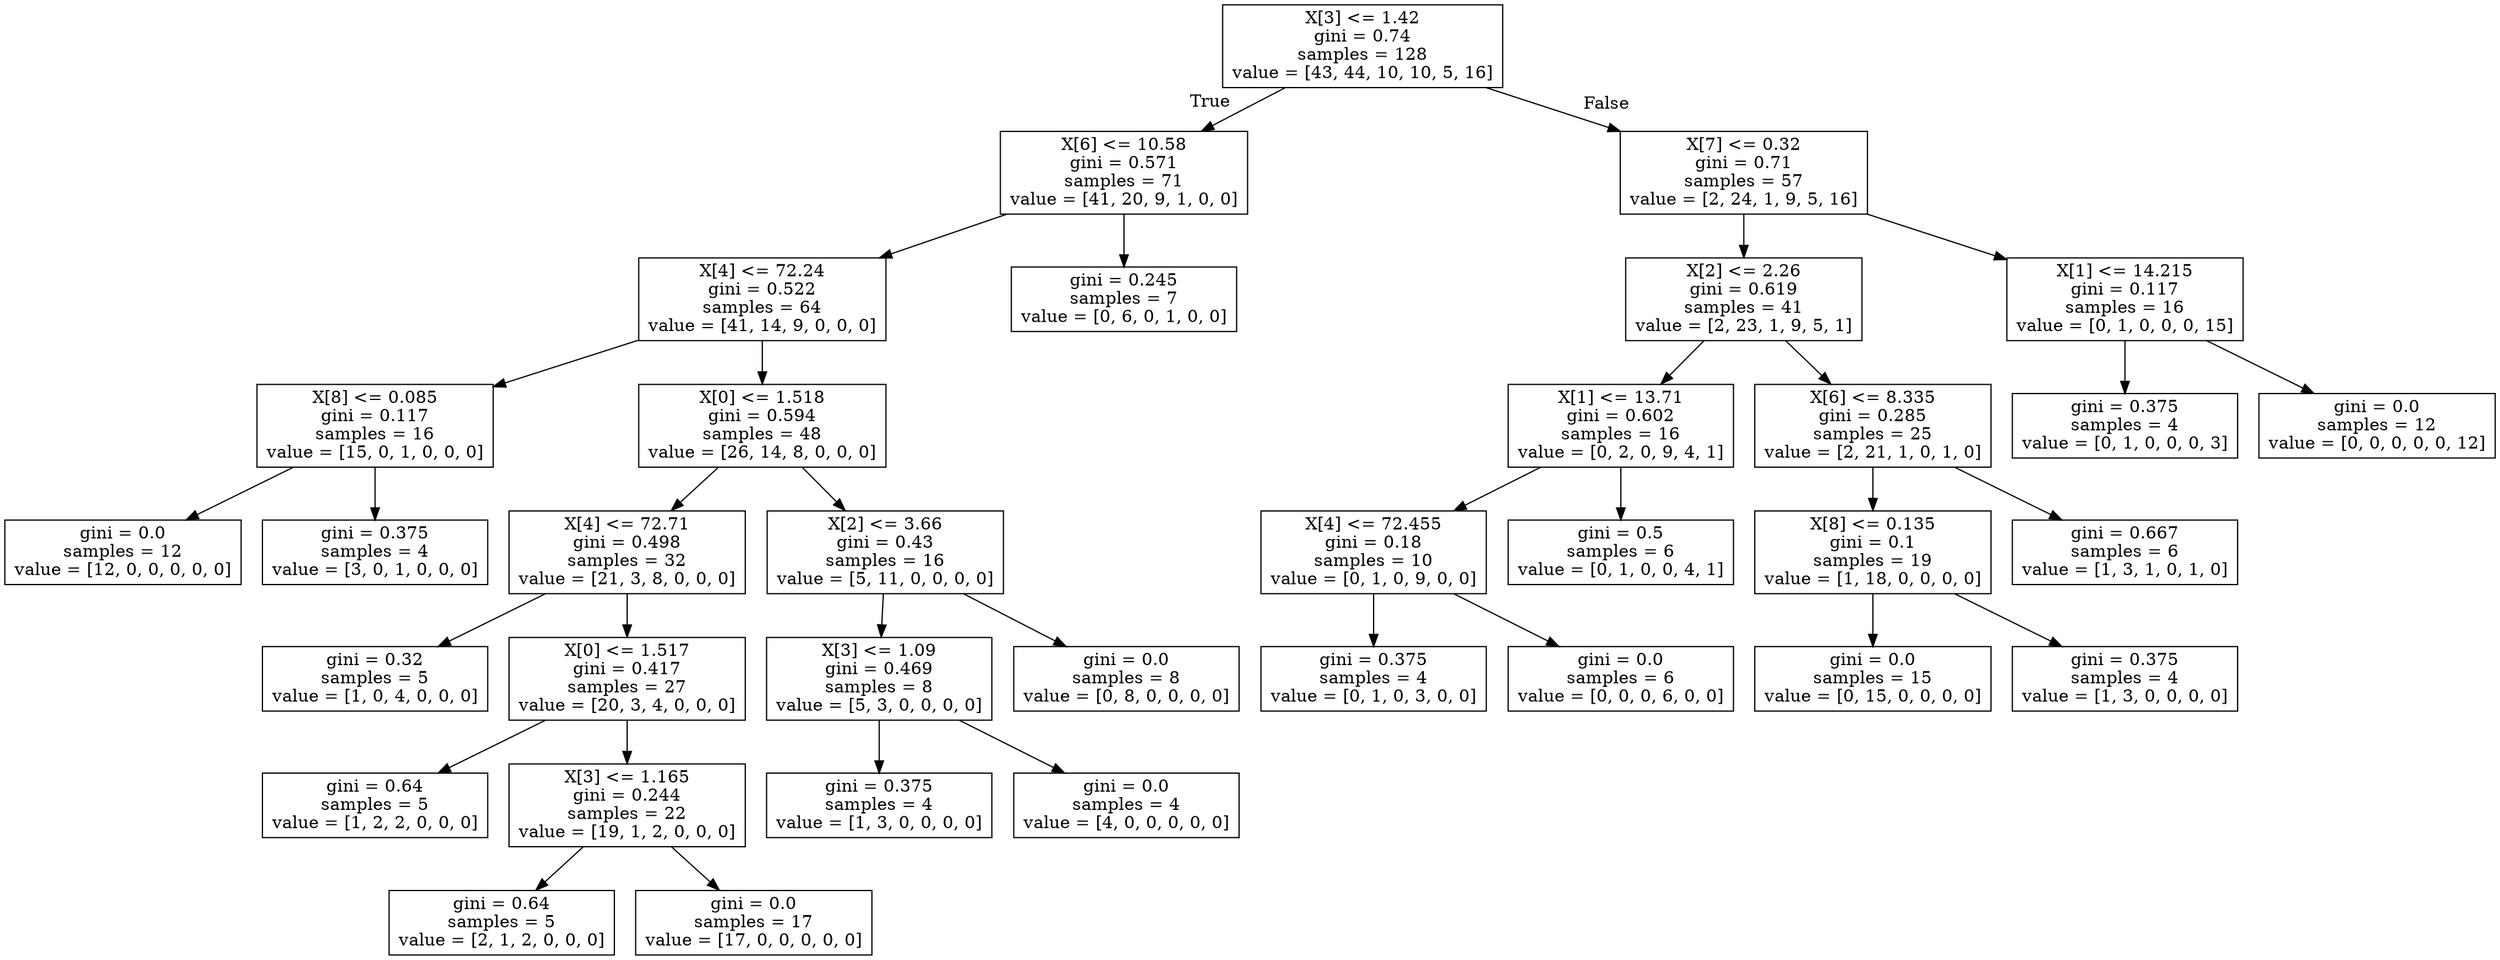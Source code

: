 digraph Tree {
node [shape=box] ;
0 [label="X[3] <= 1.42\ngini = 0.74\nsamples = 128\nvalue = [43, 44, 10, 10, 5, 16]"] ;
1 [label="X[6] <= 10.58\ngini = 0.571\nsamples = 71\nvalue = [41, 20, 9, 1, 0, 0]"] ;
0 -> 1 [labeldistance=2.5, labelangle=45, headlabel="True"] ;
2 [label="X[4] <= 72.24\ngini = 0.522\nsamples = 64\nvalue = [41, 14, 9, 0, 0, 0]"] ;
1 -> 2 ;
3 [label="X[8] <= 0.085\ngini = 0.117\nsamples = 16\nvalue = [15, 0, 1, 0, 0, 0]"] ;
2 -> 3 ;
4 [label="gini = 0.0\nsamples = 12\nvalue = [12, 0, 0, 0, 0, 0]"] ;
3 -> 4 ;
5 [label="gini = 0.375\nsamples = 4\nvalue = [3, 0, 1, 0, 0, 0]"] ;
3 -> 5 ;
6 [label="X[0] <= 1.518\ngini = 0.594\nsamples = 48\nvalue = [26, 14, 8, 0, 0, 0]"] ;
2 -> 6 ;
7 [label="X[4] <= 72.71\ngini = 0.498\nsamples = 32\nvalue = [21, 3, 8, 0, 0, 0]"] ;
6 -> 7 ;
8 [label="gini = 0.32\nsamples = 5\nvalue = [1, 0, 4, 0, 0, 0]"] ;
7 -> 8 ;
9 [label="X[0] <= 1.517\ngini = 0.417\nsamples = 27\nvalue = [20, 3, 4, 0, 0, 0]"] ;
7 -> 9 ;
10 [label="gini = 0.64\nsamples = 5\nvalue = [1, 2, 2, 0, 0, 0]"] ;
9 -> 10 ;
11 [label="X[3] <= 1.165\ngini = 0.244\nsamples = 22\nvalue = [19, 1, 2, 0, 0, 0]"] ;
9 -> 11 ;
12 [label="gini = 0.64\nsamples = 5\nvalue = [2, 1, 2, 0, 0, 0]"] ;
11 -> 12 ;
13 [label="gini = 0.0\nsamples = 17\nvalue = [17, 0, 0, 0, 0, 0]"] ;
11 -> 13 ;
14 [label="X[2] <= 3.66\ngini = 0.43\nsamples = 16\nvalue = [5, 11, 0, 0, 0, 0]"] ;
6 -> 14 ;
15 [label="X[3] <= 1.09\ngini = 0.469\nsamples = 8\nvalue = [5, 3, 0, 0, 0, 0]"] ;
14 -> 15 ;
16 [label="gini = 0.375\nsamples = 4\nvalue = [1, 3, 0, 0, 0, 0]"] ;
15 -> 16 ;
17 [label="gini = 0.0\nsamples = 4\nvalue = [4, 0, 0, 0, 0, 0]"] ;
15 -> 17 ;
18 [label="gini = 0.0\nsamples = 8\nvalue = [0, 8, 0, 0, 0, 0]"] ;
14 -> 18 ;
19 [label="gini = 0.245\nsamples = 7\nvalue = [0, 6, 0, 1, 0, 0]"] ;
1 -> 19 ;
20 [label="X[7] <= 0.32\ngini = 0.71\nsamples = 57\nvalue = [2, 24, 1, 9, 5, 16]"] ;
0 -> 20 [labeldistance=2.5, labelangle=-45, headlabel="False"] ;
21 [label="X[2] <= 2.26\ngini = 0.619\nsamples = 41\nvalue = [2, 23, 1, 9, 5, 1]"] ;
20 -> 21 ;
22 [label="X[1] <= 13.71\ngini = 0.602\nsamples = 16\nvalue = [0, 2, 0, 9, 4, 1]"] ;
21 -> 22 ;
23 [label="X[4] <= 72.455\ngini = 0.18\nsamples = 10\nvalue = [0, 1, 0, 9, 0, 0]"] ;
22 -> 23 ;
24 [label="gini = 0.375\nsamples = 4\nvalue = [0, 1, 0, 3, 0, 0]"] ;
23 -> 24 ;
25 [label="gini = 0.0\nsamples = 6\nvalue = [0, 0, 0, 6, 0, 0]"] ;
23 -> 25 ;
26 [label="gini = 0.5\nsamples = 6\nvalue = [0, 1, 0, 0, 4, 1]"] ;
22 -> 26 ;
27 [label="X[6] <= 8.335\ngini = 0.285\nsamples = 25\nvalue = [2, 21, 1, 0, 1, 0]"] ;
21 -> 27 ;
28 [label="X[8] <= 0.135\ngini = 0.1\nsamples = 19\nvalue = [1, 18, 0, 0, 0, 0]"] ;
27 -> 28 ;
29 [label="gini = 0.0\nsamples = 15\nvalue = [0, 15, 0, 0, 0, 0]"] ;
28 -> 29 ;
30 [label="gini = 0.375\nsamples = 4\nvalue = [1, 3, 0, 0, 0, 0]"] ;
28 -> 30 ;
31 [label="gini = 0.667\nsamples = 6\nvalue = [1, 3, 1, 0, 1, 0]"] ;
27 -> 31 ;
32 [label="X[1] <= 14.215\ngini = 0.117\nsamples = 16\nvalue = [0, 1, 0, 0, 0, 15]"] ;
20 -> 32 ;
33 [label="gini = 0.375\nsamples = 4\nvalue = [0, 1, 0, 0, 0, 3]"] ;
32 -> 33 ;
34 [label="gini = 0.0\nsamples = 12\nvalue = [0, 0, 0, 0, 0, 12]"] ;
32 -> 34 ;
}
